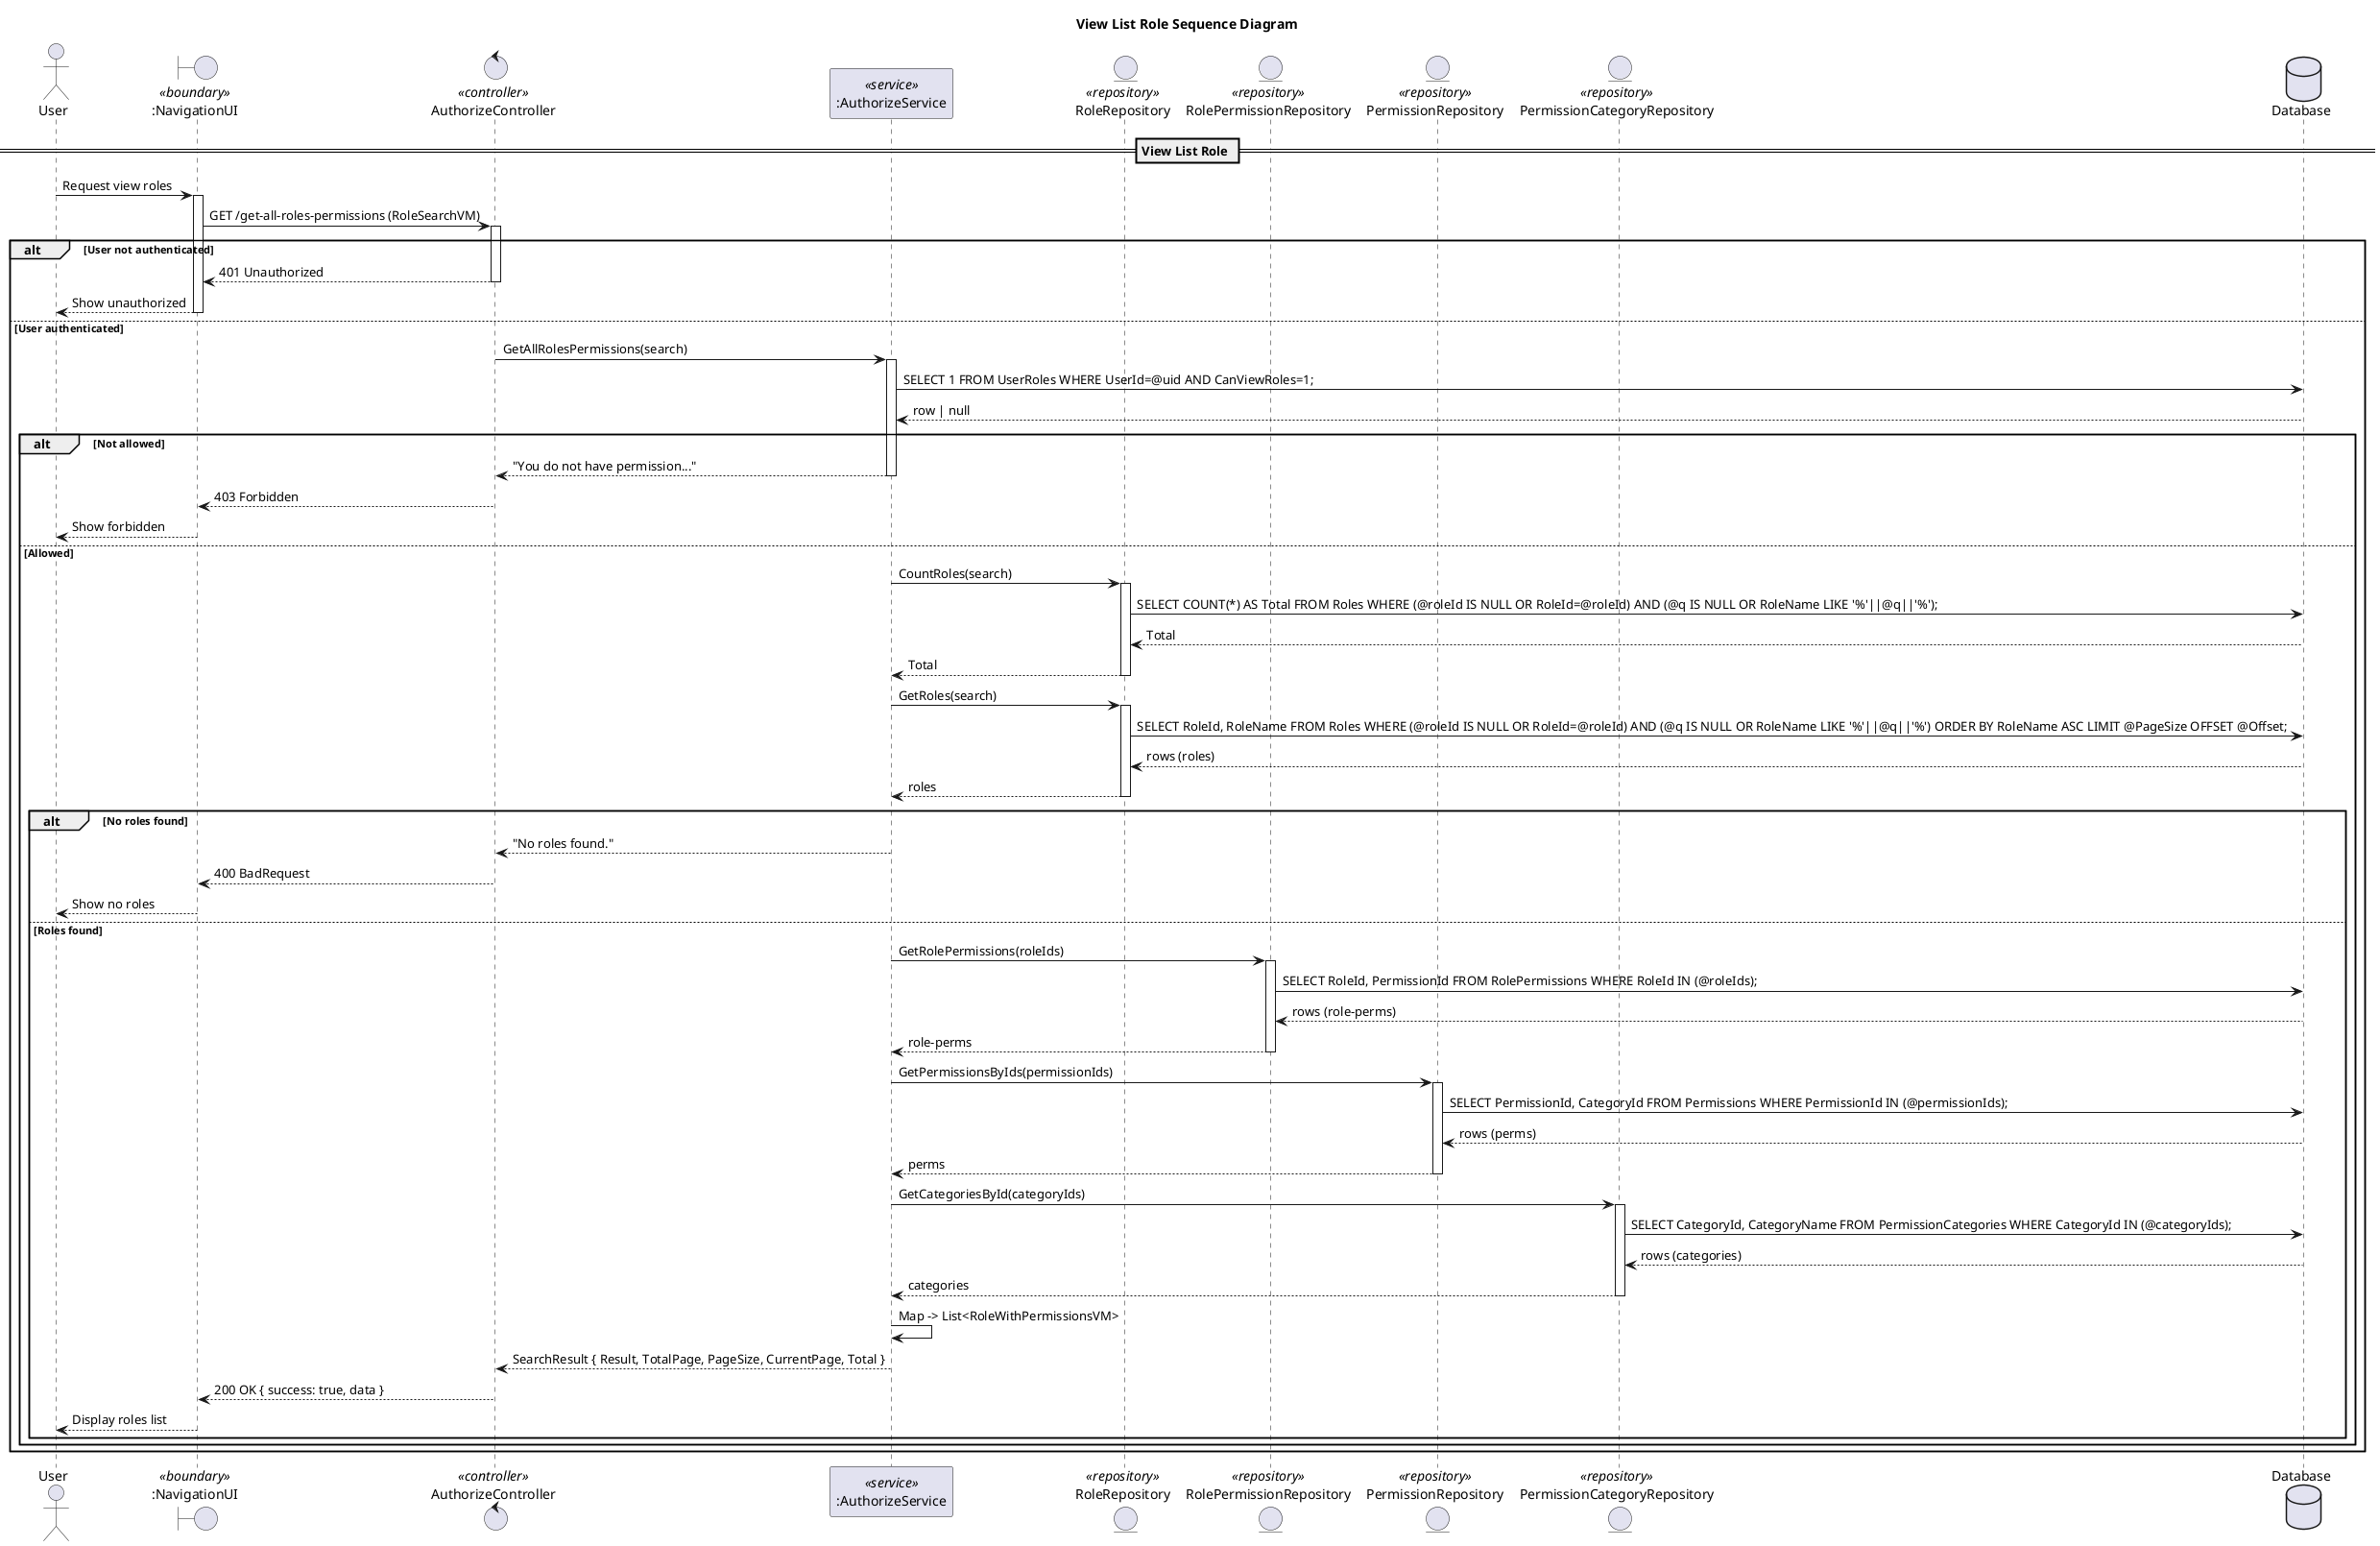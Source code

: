 @startuml
title View List Role Sequence Diagram 

actor "User" as Client
boundary ":NavigationUI" as UI <<boundary>>
control "AuthorizeController" as Controller <<controller>>
participant ":AuthorizeService" as Service <<service>>

entity "RoleRepository" as RoleRepo <<repository>>
entity "RolePermissionRepository" as RolePermRepo <<repository>>
entity "PermissionRepository" as PermissionRepo <<repository>>
entity "PermissionCategoryRepository" as PermissionCategoryRepo <<repository>>

database "Database" as DB

== View List Role ==

Client -> UI: Request view roles
activate UI
UI -> Controller: GET /get-all-roles-permissions (RoleSearchVM)
activate Controller

alt User not authenticated
  Controller --> UI: 401 Unauthorized
  deactivate Controller
  UI --> Client: Show unauthorized
  deactivate UI
else User authenticated
  Controller -> Service: GetAllRolesPermissions(search)
  activate Service

  '--- (Optional) quick auth check ---
  Service -> DB: SELECT 1 FROM UserRoles WHERE UserId=@uid AND CanViewRoles=1;
  DB --> Service: row | null
  alt Not allowed
    Service --> Controller: "You do not have permission..."
    deactivate Service
    Controller --> UI: 403 Forbidden
    deactivate Controller
    UI --> Client: Show forbidden
    deactivate UI
  else Allowed
    '--- Count & page roles via RoleRepository ---
    Service -> RoleRepo: CountRoles(search)
    activate RoleRepo
    RoleRepo -> DB: SELECT COUNT(*) AS Total FROM Roles WHERE (@roleId IS NULL OR RoleId=@roleId) AND (@q IS NULL OR RoleName LIKE '%'||@q||'%');
    DB --> RoleRepo: Total
    RoleRepo --> Service: Total
    deactivate RoleRepo

    Service -> RoleRepo: GetRoles(search)
    activate RoleRepo
    RoleRepo -> DB: SELECT RoleId, RoleName FROM Roles WHERE (@roleId IS NULL OR RoleId=@roleId) AND (@q IS NULL OR RoleName LIKE '%'||@q||'%') ORDER BY RoleName ASC LIMIT @PageSize OFFSET @Offset;
    DB --> RoleRepo: rows (roles)
    RoleRepo --> Service: roles
    deactivate RoleRepo

    alt No roles found
      Service --> Controller: "No roles found."
      deactivate Service
      Controller --> UI: 400 BadRequest
      deactivate Controller
      UI --> Client: Show no roles
      deactivate UI
    else Roles found
      '--- Load role-permissions ---
      Service -> RolePermRepo: GetRolePermissions(roleIds)
      activate RolePermRepo
      RolePermRepo -> DB: SELECT RoleId, PermissionId FROM RolePermissions WHERE RoleId IN (@roleIds);
      DB --> RolePermRepo: rows (role-perms)
      RolePermRepo --> Service: role-perms
      deactivate RolePermRepo

      '--- Load permissions (ids from role-perms) ---
      Service -> PermissionRepo: GetPermissionsByIds(permissionIds)
      activate PermissionRepo
      PermissionRepo -> DB: SELECT PermissionId, CategoryId FROM Permissions WHERE PermissionId IN (@permissionIds);
      DB --> PermissionRepo: rows (perms)
      PermissionRepo --> Service: perms
      deactivate PermissionRepo

      '--- Load categories (ids from perms) ---
      Service -> PermissionCategoryRepo: GetCategoriesById(categoryIds)
      activate PermissionCategoryRepo
      PermissionCategoryRepo -> DB: SELECT CategoryId, CategoryName FROM PermissionCategories WHERE CategoryId IN (@categoryIds);
      DB --> PermissionCategoryRepo: rows (categories)
      PermissionCategoryRepo --> Service: categories
      deactivate PermissionCategoryRepo

      '--- Map & return ---
      Service -> Service: Map -> List<RoleWithPermissionsVM>
      Service --> Controller: SearchResult { Result, TotalPage, PageSize, CurrentPage, Total }
      deactivate Service
      Controller --> UI: 200 OK { success: true, data }
      deactivate Controller
      UI --> Client: Display roles list
      deactivate UI
    end alt
  end alt
end alt
@enduml
